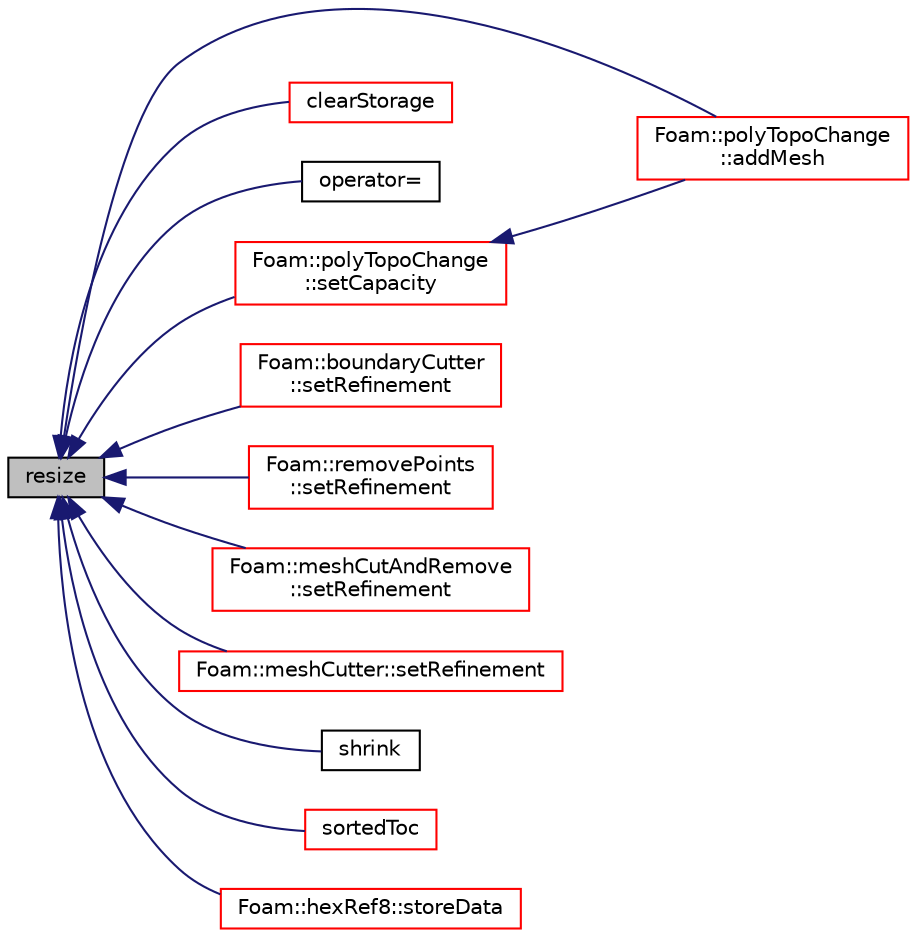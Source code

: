 digraph "resize"
{
  bgcolor="transparent";
  edge [fontname="Helvetica",fontsize="10",labelfontname="Helvetica",labelfontsize="10"];
  node [fontname="Helvetica",fontsize="10",shape=record];
  rankdir="LR";
  Node1 [label="resize",height=0.2,width=0.4,color="black", fillcolor="grey75", style="filled", fontcolor="black"];
  Node1 -> Node2 [dir="back",color="midnightblue",fontsize="10",style="solid",fontname="Helvetica"];
  Node2 [label="Foam::polyTopoChange\l::addMesh",height=0.2,width=0.4,color="red",URL="$a01939.html#a1f97630a2e6369203b99c1d1d1c3cff3",tooltip="Add all points/faces/cells of mesh. Additional offset for patch. "];
  Node1 -> Node3 [dir="back",color="midnightblue",fontsize="10",style="solid",fontname="Helvetica"];
  Node3 [label="clearStorage",height=0.2,width=0.4,color="red",URL="$a00984.html#a77e7fd5aa3adf14be9cbcd6e670f7843",tooltip="Clear the table entries and the table itself. "];
  Node1 -> Node4 [dir="back",color="midnightblue",fontsize="10",style="solid",fontname="Helvetica"];
  Node4 [label="operator=",height=0.2,width=0.4,color="black",URL="$a00984.html#ab08fb00d67b7f3aeca707447df8580c5",tooltip="Assignment. "];
  Node1 -> Node5 [dir="back",color="midnightblue",fontsize="10",style="solid",fontname="Helvetica"];
  Node5 [label="Foam::polyTopoChange\l::setCapacity",height=0.2,width=0.4,color="red",URL="$a01939.html#a63533ab96a36c8fc3ca51bf8a0622e36",tooltip="Explicitly pre-size the dynamic storage for expected mesh. "];
  Node5 -> Node2 [dir="back",color="midnightblue",fontsize="10",style="solid",fontname="Helvetica"];
  Node1 -> Node6 [dir="back",color="midnightblue",fontsize="10",style="solid",fontname="Helvetica"];
  Node6 [label="Foam::boundaryCutter\l::setRefinement",height=0.2,width=0.4,color="red",URL="$a00151.html#af2a66719cccb66a09867e321aae596bd",tooltip="Do actual cutting with cut description. Inserts mesh changes. "];
  Node1 -> Node7 [dir="back",color="midnightblue",fontsize="10",style="solid",fontname="Helvetica"];
  Node7 [label="Foam::removePoints\l::setRefinement",height=0.2,width=0.4,color="red",URL="$a02160.html#a9e4bbed42eb828caa39cf0e1c437bb88",tooltip="Play commands into polyTopoChange to remove points. Gets. "];
  Node1 -> Node8 [dir="back",color="midnightblue",fontsize="10",style="solid",fontname="Helvetica"];
  Node8 [label="Foam::meshCutAndRemove\l::setRefinement",height=0.2,width=0.4,color="red",URL="$a01461.html#a5b289474e53287a9460c322f12434dec",tooltip="Do actual cutting with cut description. Inserts mesh changes. "];
  Node1 -> Node9 [dir="back",color="midnightblue",fontsize="10",style="solid",fontname="Helvetica"];
  Node9 [label="Foam::meshCutter::setRefinement",height=0.2,width=0.4,color="red",URL="$a01462.html#ad6964ecaeb84631835d8a4e51bf706bb",tooltip="Do actual cutting with cut description. Inserts mesh changes. "];
  Node1 -> Node10 [dir="back",color="midnightblue",fontsize="10",style="solid",fontname="Helvetica"];
  Node10 [label="shrink",height=0.2,width=0.4,color="black",URL="$a00984.html#a14dbce2ca2fb7da194a2bbc0628fdfed",tooltip="Shrink the allocated table to approx. twice number of elements. "];
  Node1 -> Node11 [dir="back",color="midnightblue",fontsize="10",style="solid",fontname="Helvetica"];
  Node11 [label="sortedToc",height=0.2,width=0.4,color="red",URL="$a00984.html#a239049ebafee5b14167ee937667d4692",tooltip="Return the table of contents as a sorted list. "];
  Node1 -> Node12 [dir="back",color="midnightblue",fontsize="10",style="solid",fontname="Helvetica"];
  Node12 [label="Foam::hexRef8::storeData",height=0.2,width=0.4,color="red",URL="$a01009.html#aca564b3e1d6bf72a398ffc8c17668020",tooltip="Signal points/face/cells for which to store data. "];
}
